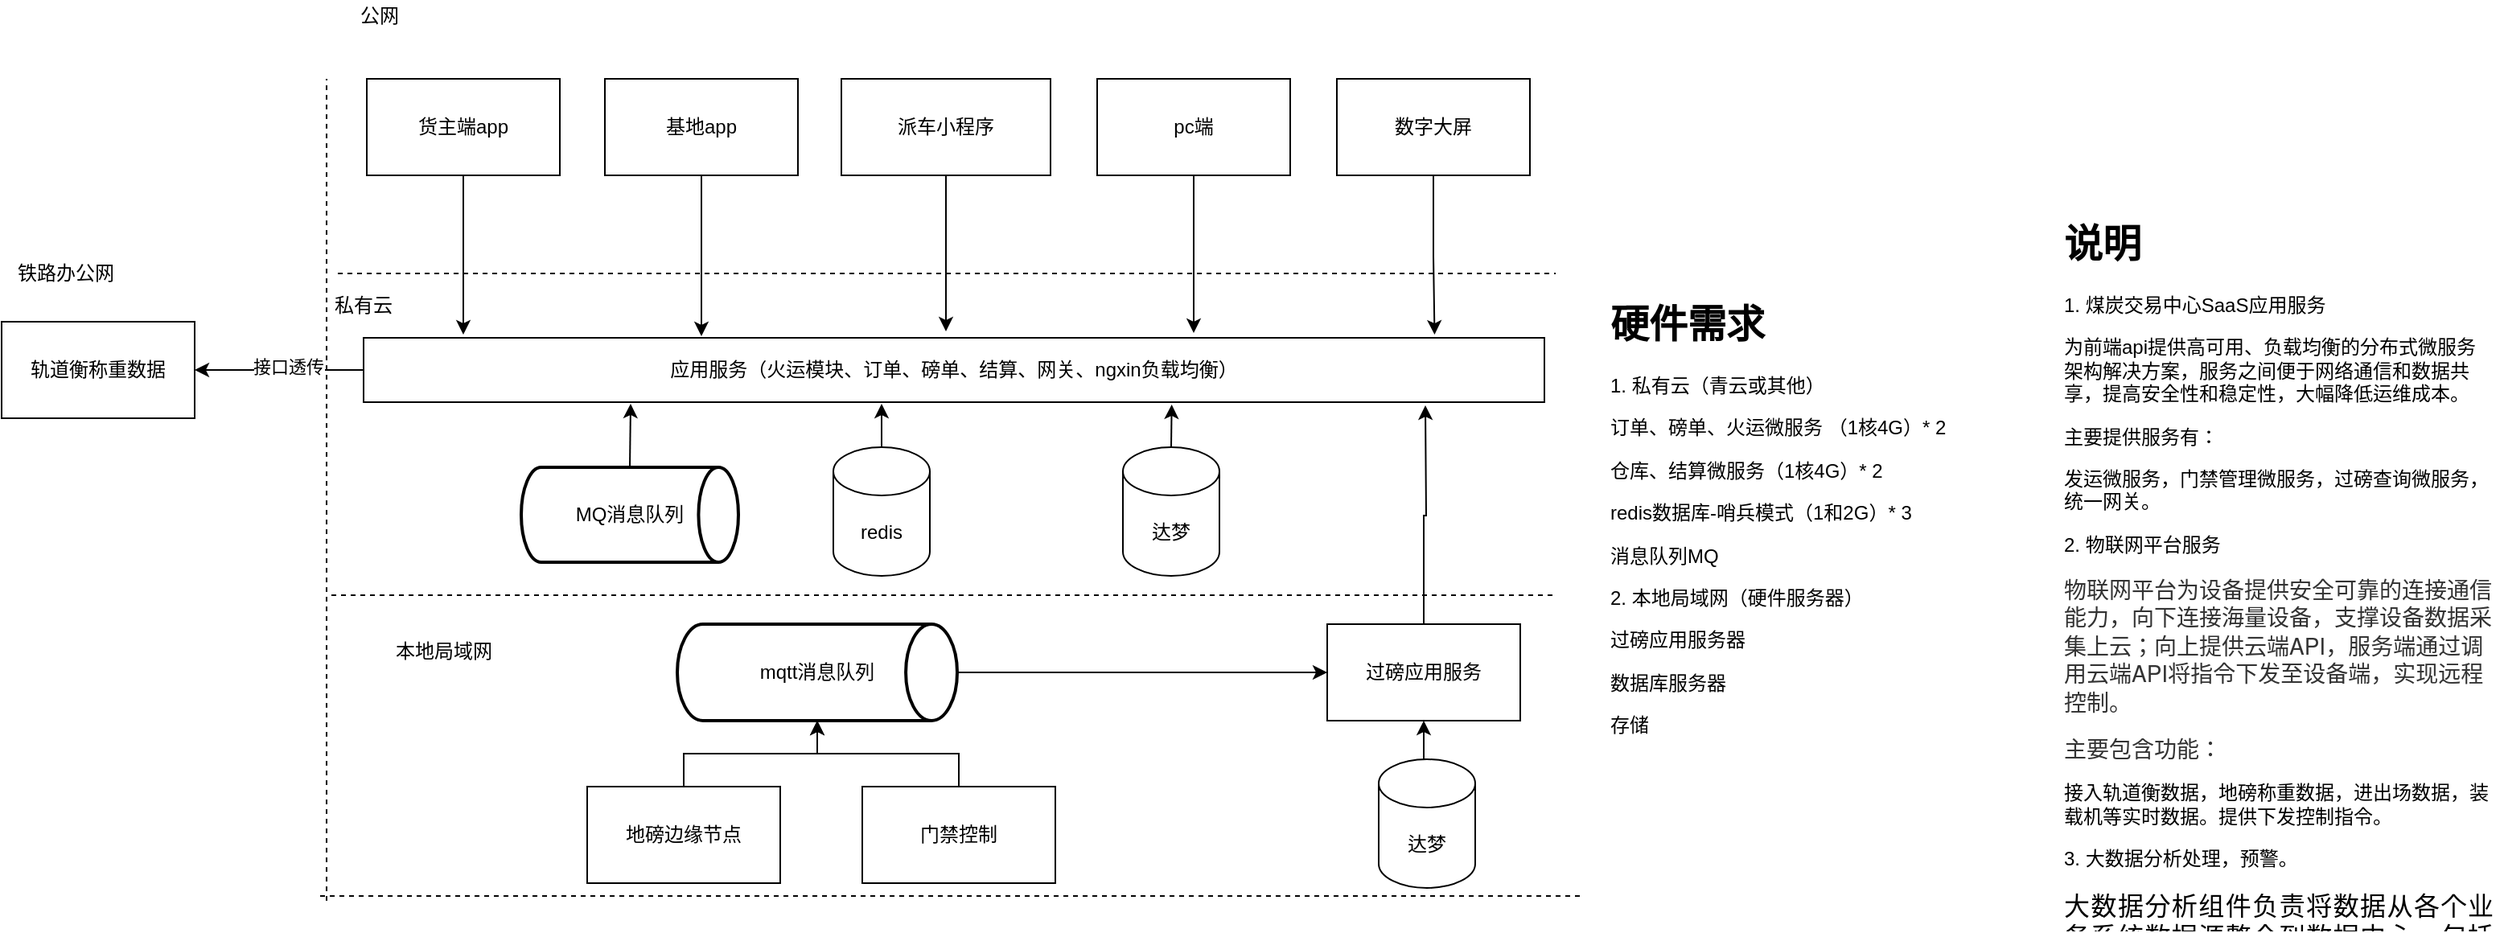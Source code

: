 <mxfile version="14.6.6" type="github">
  <diagram id="DBg23Ft4EOHM_xaeqgFh" name="Page-1">
    <mxGraphModel dx="1351" dy="516" grid="0" gridSize="10" guides="1" tooltips="1" connect="1" arrows="1" fold="1" page="0" pageScale="1" pageWidth="827" pageHeight="1169" math="0" shadow="0">
      <root>
        <mxCell id="0" />
        <mxCell id="1" parent="0" />
        <mxCell id="3gOpFJUrYChyAeatIPqP-2" value="" style="endArrow=none;dashed=1;html=1;" parent="1" edge="1">
          <mxGeometry width="50" height="50" relative="1" as="geometry">
            <mxPoint x="20" y="440" as="sourcePoint" />
            <mxPoint x="781" y="440" as="targetPoint" />
          </mxGeometry>
        </mxCell>
        <mxCell id="3gOpFJUrYChyAeatIPqP-3" value="私有云" style="text;html=1;strokeColor=none;fillColor=none;align=center;verticalAlign=middle;whiteSpace=wrap;rounded=0;" parent="1" vertex="1">
          <mxGeometry x="20" y="250" width="40" height="20" as="geometry" />
        </mxCell>
        <mxCell id="3gOpFJUrYChyAeatIPqP-4" value="铁路办公网" style="text;html=1;strokeColor=none;fillColor=none;align=center;verticalAlign=middle;whiteSpace=wrap;rounded=0;" parent="1" vertex="1">
          <mxGeometry x="-185" y="230" width="80" height="20" as="geometry" />
        </mxCell>
        <mxCell id="3gOpFJUrYChyAeatIPqP-5" value="" style="endArrow=none;dashed=1;html=1;" parent="1" edge="1">
          <mxGeometry width="50" height="50" relative="1" as="geometry">
            <mxPoint x="13" y="627" as="sourcePoint" />
            <mxPoint x="797" y="627" as="targetPoint" />
          </mxGeometry>
        </mxCell>
        <mxCell id="3gOpFJUrYChyAeatIPqP-6" value="本地局域网" style="text;html=1;strokeColor=none;fillColor=none;align=center;verticalAlign=middle;whiteSpace=wrap;rounded=0;" parent="1" vertex="1">
          <mxGeometry x="50" y="465" width="80" height="20" as="geometry" />
        </mxCell>
        <mxCell id="tMehBcuiS7x0Ks0Ji6M1-21" style="edgeStyle=orthogonalEdgeStyle;rounded=0;orthogonalLoop=1;jettySize=auto;html=1;exitX=0.5;exitY=0;exitDx=0;exitDy=0;entryX=0.5;entryY=1;entryDx=0;entryDy=0;entryPerimeter=0;" edge="1" parent="1" source="3gOpFJUrYChyAeatIPqP-8" target="3gOpFJUrYChyAeatIPqP-35">
          <mxGeometry relative="1" as="geometry" />
        </mxCell>
        <mxCell id="3gOpFJUrYChyAeatIPqP-8" value="地磅边缘节点" style="rounded=0;whiteSpace=wrap;html=1;" parent="1" vertex="1">
          <mxGeometry x="179" y="559" width="120" height="60" as="geometry" />
        </mxCell>
        <mxCell id="hYvKxtE7ZwwdJgqlN6lU-1" style="edgeStyle=orthogonalEdgeStyle;rounded=0;orthogonalLoop=1;jettySize=auto;html=1;exitX=0.5;exitY=1;exitDx=0;exitDy=0;" parent="1" source="3gOpFJUrYChyAeatIPqP-16" edge="1">
          <mxGeometry relative="1" as="geometry">
            <mxPoint x="102" y="278" as="targetPoint" />
          </mxGeometry>
        </mxCell>
        <mxCell id="3gOpFJUrYChyAeatIPqP-16" value="货主端app" style="rounded=0;whiteSpace=wrap;html=1;" parent="1" vertex="1">
          <mxGeometry x="42" y="119" width="120" height="60" as="geometry" />
        </mxCell>
        <mxCell id="hYvKxtE7ZwwdJgqlN6lU-3" style="edgeStyle=orthogonalEdgeStyle;rounded=0;orthogonalLoop=1;jettySize=auto;html=1;exitX=0.5;exitY=1;exitDx=0;exitDy=0;" parent="1" source="3gOpFJUrYChyAeatIPqP-17" edge="1">
          <mxGeometry relative="1" as="geometry">
            <mxPoint x="250" y="279" as="targetPoint" />
          </mxGeometry>
        </mxCell>
        <mxCell id="3gOpFJUrYChyAeatIPqP-17" value="基地app" style="rounded=0;whiteSpace=wrap;html=1;" parent="1" vertex="1">
          <mxGeometry x="190" y="119" width="120" height="60" as="geometry" />
        </mxCell>
        <mxCell id="hYvKxtE7ZwwdJgqlN6lU-4" style="edgeStyle=orthogonalEdgeStyle;rounded=0;orthogonalLoop=1;jettySize=auto;html=1;exitX=0.5;exitY=1;exitDx=0;exitDy=0;" parent="1" source="3gOpFJUrYChyAeatIPqP-18" edge="1">
          <mxGeometry relative="1" as="geometry">
            <mxPoint x="402" y="276" as="targetPoint" />
          </mxGeometry>
        </mxCell>
        <mxCell id="3gOpFJUrYChyAeatIPqP-18" value="派车小程序" style="rounded=0;whiteSpace=wrap;html=1;" parent="1" vertex="1">
          <mxGeometry x="337" y="119" width="130" height="60" as="geometry" />
        </mxCell>
        <mxCell id="tMehBcuiS7x0Ks0Ji6M1-20" style="edgeStyle=orthogonalEdgeStyle;rounded=0;orthogonalLoop=1;jettySize=auto;html=1;exitX=0.5;exitY=0;exitDx=0;exitDy=0;entryX=0.5;entryY=1;entryDx=0;entryDy=0;entryPerimeter=0;" edge="1" parent="1" source="3gOpFJUrYChyAeatIPqP-22" target="3gOpFJUrYChyAeatIPqP-35">
          <mxGeometry relative="1" as="geometry" />
        </mxCell>
        <mxCell id="3gOpFJUrYChyAeatIPqP-22" value="门禁控制" style="rounded=0;whiteSpace=wrap;html=1;" parent="1" vertex="1">
          <mxGeometry x="350" y="559" width="120" height="60" as="geometry" />
        </mxCell>
        <mxCell id="hYvKxtE7ZwwdJgqlN6lU-6" style="edgeStyle=orthogonalEdgeStyle;rounded=0;orthogonalLoop=1;jettySize=auto;html=1;exitX=0.5;exitY=1;exitDx=0;exitDy=0;entryX=0.907;entryY=-0.05;entryDx=0;entryDy=0;entryPerimeter=0;" parent="1" source="3gOpFJUrYChyAeatIPqP-25" target="3gOpFJUrYChyAeatIPqP-31" edge="1">
          <mxGeometry relative="1" as="geometry" />
        </mxCell>
        <mxCell id="3gOpFJUrYChyAeatIPqP-25" value="数字大屏" style="rounded=0;whiteSpace=wrap;html=1;" parent="1" vertex="1">
          <mxGeometry x="645" y="119" width="120" height="60" as="geometry" />
        </mxCell>
        <mxCell id="3gOpFJUrYChyAeatIPqP-28" value="" style="endArrow=none;dashed=1;html=1;" parent="1" edge="1">
          <mxGeometry width="50" height="50" relative="1" as="geometry">
            <mxPoint x="24" y="240" as="sourcePoint" />
            <mxPoint x="781" y="240" as="targetPoint" />
          </mxGeometry>
        </mxCell>
        <mxCell id="3gOpFJUrYChyAeatIPqP-31" value="应用服务（火运模块、订单、磅单、结算、网关、ngxin负载均衡）" style="rounded=0;whiteSpace=wrap;html=1;" parent="1" vertex="1">
          <mxGeometry x="40" y="280" width="734" height="40" as="geometry" />
        </mxCell>
        <mxCell id="tMehBcuiS7x0Ks0Ji6M1-22" style="edgeStyle=orthogonalEdgeStyle;rounded=0;orthogonalLoop=1;jettySize=auto;html=1;exitX=1;exitY=0.5;exitDx=0;exitDy=0;exitPerimeter=0;entryX=0;entryY=0.5;entryDx=0;entryDy=0;" edge="1" parent="1" source="3gOpFJUrYChyAeatIPqP-35" target="tMehBcuiS7x0Ks0Ji6M1-7">
          <mxGeometry relative="1" as="geometry" />
        </mxCell>
        <mxCell id="3gOpFJUrYChyAeatIPqP-35" value="mqtt消息队列" style="strokeWidth=2;html=1;shape=mxgraph.flowchart.direct_data;whiteSpace=wrap;" parent="1" vertex="1">
          <mxGeometry x="235" y="458" width="174" height="60" as="geometry" />
        </mxCell>
        <mxCell id="tMehBcuiS7x0Ks0Ji6M1-18" style="edgeStyle=orthogonalEdgeStyle;rounded=0;orthogonalLoop=1;jettySize=auto;html=1;exitX=0.5;exitY=0;exitDx=0;exitDy=0;exitPerimeter=0;" edge="1" parent="1" source="3gOpFJUrYChyAeatIPqP-36">
          <mxGeometry relative="1" as="geometry">
            <mxPoint x="542.333" y="321.5" as="targetPoint" />
          </mxGeometry>
        </mxCell>
        <mxCell id="3gOpFJUrYChyAeatIPqP-36" value="达梦" style="shape=cylinder3;whiteSpace=wrap;html=1;boundedLbl=1;backgroundOutline=1;size=15;" parent="1" vertex="1">
          <mxGeometry x="512" y="348" width="60" height="80" as="geometry" />
        </mxCell>
        <mxCell id="3gOpFJUrYChyAeatIPqP-50" value="公网" style="text;html=1;strokeColor=none;fillColor=none;align=center;verticalAlign=middle;whiteSpace=wrap;rounded=0;" parent="1" vertex="1">
          <mxGeometry x="30" y="70" width="40" height="20" as="geometry" />
        </mxCell>
        <mxCell id="hYvKxtE7ZwwdJgqlN6lU-5" style="edgeStyle=orthogonalEdgeStyle;rounded=0;orthogonalLoop=1;jettySize=auto;html=1;exitX=0.5;exitY=1;exitDx=0;exitDy=0;" parent="1" source="3gOpFJUrYChyAeatIPqP-73" edge="1">
          <mxGeometry relative="1" as="geometry">
            <mxPoint x="556" y="277" as="targetPoint" />
          </mxGeometry>
        </mxCell>
        <mxCell id="3gOpFJUrYChyAeatIPqP-73" value="pc端" style="rounded=0;whiteSpace=wrap;html=1;" parent="1" vertex="1">
          <mxGeometry x="496" y="119" width="120" height="60" as="geometry" />
        </mxCell>
        <mxCell id="hYvKxtE7ZwwdJgqlN6lU-7" value="&lt;h1&gt;说明&lt;/h1&gt;&lt;p&gt;1. 煤炭交易中心SaaS应用服务&lt;/p&gt;&lt;p&gt;为前端api提供高可用、负载均衡的分布式微服务架构解决方案，服务之间便于网络通信和数据共享，提高安全性和稳定性，大幅降低运维成本。&lt;/p&gt;&lt;p&gt;主要提供服务有：&lt;/p&gt;&lt;p&gt;发运微服务，门禁管理微服务，过磅查询微服务，统一网关。&lt;/p&gt;&lt;p&gt;2. 物联网平台服务&lt;/p&gt;&lt;p&gt;&lt;span style=&quot;color: rgb(51 , 51 , 51) ; font-family: &amp;#34;pingfang sc&amp;#34; , &amp;#34;helvetica neue&amp;#34; , &amp;#34;arial&amp;#34; , &amp;#34;hiragino sans gb&amp;#34; , &amp;#34;microsoft yahei ui&amp;#34; , &amp;#34;microsoft yahei&amp;#34; , &amp;#34;simsun&amp;#34; , sans-serif ; font-size: 14px&quot;&gt;物联网平台为设备提供安全可靠的连接通信能力，向下连接海量设备，支撑设备数据采集上云；向上提供云端API，服务端通过调用云端API将指令下发至设备端，实现远程控制。&lt;/span&gt;&lt;br&gt;&lt;/p&gt;&lt;p&gt;&lt;span style=&quot;color: rgb(51 , 51 , 51) ; font-family: &amp;#34;pingfang sc&amp;#34; , &amp;#34;helvetica neue&amp;#34; , &amp;#34;arial&amp;#34; , &amp;#34;hiragino sans gb&amp;#34; , &amp;#34;microsoft yahei ui&amp;#34; , &amp;#34;microsoft yahei&amp;#34; , &amp;#34;simsun&amp;#34; , sans-serif ; font-size: 14px&quot;&gt;主要包含功能：&lt;/span&gt;&lt;/p&gt;&lt;p&gt;接入轨道衡数据，地磅称重数据，进出场数据，装载机等实时数据。提供下发控制指令。&lt;/p&gt;&lt;p&gt;3. 大数据分析处理，预警。&lt;/p&gt;&lt;p class=&quot;MsoNormal&quot; style=&quot;margin: 0pt 0pt 0.0pt ; text-align: justify ; font-size: 10.5pt&quot;&gt;&lt;span style=&quot;font-size: 12pt&quot;&gt;大数据分析组件负责将数据从各个业务系统数据源整合到数据中心，包括数据抽取、转换、加载、管理等流程，实现从业务系统采集数据，经过转换后装载到数据处理平台中。通过对生产系统、&lt;/span&gt;&lt;span style=&quot;font-family: &amp;#34;calibri&amp;#34; ; font-size: 12pt&quot;&gt;&lt;font face=&quot;等线&quot;&gt;储煤基地生产与客户管理系统&lt;/font&gt;&lt;/span&gt;&lt;span style=&quot;font-size: 12pt&quot;&gt;以及外部系统接口进行详细的分析，并结合业务需求，实现对源系统的采集。&lt;/span&gt;&lt;/p&gt;&lt;p&gt;4. 本地边缘节点采集&lt;/p&gt;&lt;p&gt;1. 通过隔离网闸接入轨道衡工控机，采集轨道衡保存在本地的称重文件。&lt;/p&gt;&lt;p&gt;地磅边缘节点连接红外对射、车号识别、道闸控制、语音播报、LED屏等设备，实现采集地磅数据，重量曲线等，便于追溯。&lt;/p&gt;&lt;p&gt;门禁通过iot物联网协议，实现车辆进出场控制。&lt;/p&gt;" style="text;html=1;strokeColor=none;fillColor=none;spacing=5;spacingTop=-20;whiteSpace=wrap;overflow=hidden;rounded=0;" parent="1" vertex="1">
          <mxGeometry x="1092" y="202" width="275" height="447" as="geometry" />
        </mxCell>
        <mxCell id="tMehBcuiS7x0Ks0Ji6M1-1" value="" style="endArrow=none;dashed=1;html=1;" edge="1" parent="1">
          <mxGeometry width="50" height="50" relative="1" as="geometry">
            <mxPoint x="17" y="630" as="sourcePoint" />
            <mxPoint x="17" y="119" as="targetPoint" />
          </mxGeometry>
        </mxCell>
        <mxCell id="tMehBcuiS7x0Ks0Ji6M1-4" style="edgeStyle=orthogonalEdgeStyle;rounded=0;orthogonalLoop=1;jettySize=auto;html=1;entryX=1;entryY=0.5;entryDx=0;entryDy=0;exitX=0;exitY=0.5;exitDx=0;exitDy=0;" edge="1" parent="1" source="3gOpFJUrYChyAeatIPqP-31" target="tMehBcuiS7x0Ks0Ji6M1-3">
          <mxGeometry relative="1" as="geometry">
            <mxPoint x="-50" y="481" as="sourcePoint" />
          </mxGeometry>
        </mxCell>
        <mxCell id="tMehBcuiS7x0Ks0Ji6M1-5" value="接口透传" style="edgeLabel;html=1;align=center;verticalAlign=middle;resizable=0;points=[];" vertex="1" connectable="0" parent="tMehBcuiS7x0Ks0Ji6M1-4">
          <mxGeometry x="-0.1" y="-2" relative="1" as="geometry">
            <mxPoint as="offset" />
          </mxGeometry>
        </mxCell>
        <mxCell id="tMehBcuiS7x0Ks0Ji6M1-3" value="轨道衡称重数据" style="rounded=0;whiteSpace=wrap;html=1;" vertex="1" parent="1">
          <mxGeometry x="-185" y="270" width="120" height="60" as="geometry" />
        </mxCell>
        <mxCell id="tMehBcuiS7x0Ks0Ji6M1-11" style="edgeStyle=orthogonalEdgeStyle;rounded=0;orthogonalLoop=1;jettySize=auto;html=1;exitX=0.5;exitY=0;exitDx=0;exitDy=0;" edge="1" parent="1" source="tMehBcuiS7x0Ks0Ji6M1-7">
          <mxGeometry relative="1" as="geometry">
            <mxPoint x="700" y="322" as="targetPoint" />
          </mxGeometry>
        </mxCell>
        <mxCell id="tMehBcuiS7x0Ks0Ji6M1-7" value="过磅应用服务" style="rounded=0;whiteSpace=wrap;html=1;" vertex="1" parent="1">
          <mxGeometry x="639" y="458" width="120" height="60" as="geometry" />
        </mxCell>
        <mxCell id="tMehBcuiS7x0Ks0Ji6M1-14" style="edgeStyle=orthogonalEdgeStyle;rounded=0;orthogonalLoop=1;jettySize=auto;html=1;exitX=0.5;exitY=0;exitDx=0;exitDy=0;exitPerimeter=0;" edge="1" parent="1" source="tMehBcuiS7x0Ks0Ji6M1-12">
          <mxGeometry relative="1" as="geometry">
            <mxPoint x="206" y="321" as="targetPoint" />
          </mxGeometry>
        </mxCell>
        <mxCell id="tMehBcuiS7x0Ks0Ji6M1-12" value="MQ消息队列" style="strokeWidth=2;html=1;shape=mxgraph.flowchart.direct_data;whiteSpace=wrap;" vertex="1" parent="1">
          <mxGeometry x="138" y="360.5" width="135" height="59" as="geometry" />
        </mxCell>
        <mxCell id="tMehBcuiS7x0Ks0Ji6M1-15" style="edgeStyle=orthogonalEdgeStyle;rounded=0;orthogonalLoop=1;jettySize=auto;html=1;exitX=0.5;exitY=0;exitDx=0;exitDy=0;exitPerimeter=0;" edge="1" parent="1" source="tMehBcuiS7x0Ks0Ji6M1-13">
          <mxGeometry relative="1" as="geometry">
            <mxPoint x="362" y="321" as="targetPoint" />
          </mxGeometry>
        </mxCell>
        <mxCell id="tMehBcuiS7x0Ks0Ji6M1-13" value="redis" style="shape=cylinder3;whiteSpace=wrap;html=1;boundedLbl=1;backgroundOutline=1;size=15;" vertex="1" parent="1">
          <mxGeometry x="332" y="348" width="60" height="80" as="geometry" />
        </mxCell>
        <mxCell id="tMehBcuiS7x0Ks0Ji6M1-16" value="&lt;h1&gt;硬件需求&lt;/h1&gt;&lt;p&gt;1. 私有云（青云或其他）&lt;/p&gt;&lt;p&gt;订单、磅单、火运微服务 （1核4G）* 2&lt;/p&gt;&lt;p&gt;仓库、结算微服务（1核4G）* 2&lt;/p&gt;&lt;p&gt;redis数据库-哨兵模式（1和2G）* 3&lt;/p&gt;&lt;p&gt;消息队列MQ&lt;/p&gt;&lt;p&gt;2. 本地局域网（硬件服务器）&lt;/p&gt;&lt;p&gt;过磅应用服务器&lt;/p&gt;&lt;p&gt;数据库服务器&lt;/p&gt;&lt;p&gt;存储&lt;/p&gt;" style="text;html=1;strokeColor=none;fillColor=none;spacing=5;spacingTop=-20;whiteSpace=wrap;overflow=hidden;rounded=0;" vertex="1" parent="1">
          <mxGeometry x="810" y="252" width="242" height="320" as="geometry" />
        </mxCell>
        <mxCell id="tMehBcuiS7x0Ks0Ji6M1-23" style="edgeStyle=orthogonalEdgeStyle;rounded=0;orthogonalLoop=1;jettySize=auto;html=1;exitX=0.5;exitY=0;exitDx=0;exitDy=0;exitPerimeter=0;entryX=0.5;entryY=1;entryDx=0;entryDy=0;" edge="1" parent="1" source="tMehBcuiS7x0Ks0Ji6M1-17" target="tMehBcuiS7x0Ks0Ji6M1-7">
          <mxGeometry relative="1" as="geometry" />
        </mxCell>
        <mxCell id="tMehBcuiS7x0Ks0Ji6M1-17" value="达梦" style="shape=cylinder3;whiteSpace=wrap;html=1;boundedLbl=1;backgroundOutline=1;size=15;" vertex="1" parent="1">
          <mxGeometry x="671" y="542" width="60" height="80" as="geometry" />
        </mxCell>
      </root>
    </mxGraphModel>
  </diagram>
</mxfile>
